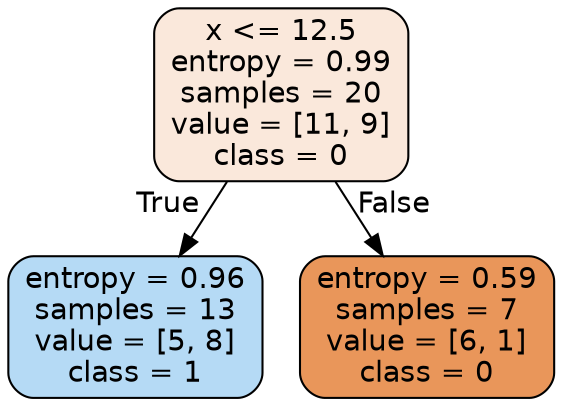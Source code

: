 digraph Tree {
node [shape=box, style="filled, rounded", color="black", fontname=helvetica] ;
edge [fontname=helvetica] ;
0 [label="x <= 12.5\nentropy = 0.99\nsamples = 20\nvalue = [11, 9]\nclass = 0", fillcolor="#fae8db"] ;
1 [label="entropy = 0.96\nsamples = 13\nvalue = [5, 8]\nclass = 1", fillcolor="#b5daf5"] ;
0 -> 1 [labeldistance=2.5, labelangle=45, headlabel="True"] ;
2 [label="entropy = 0.59\nsamples = 7\nvalue = [6, 1]\nclass = 0", fillcolor="#e9965a"] ;
0 -> 2 [labeldistance=2.5, labelangle=-45, headlabel="False"] ;
}